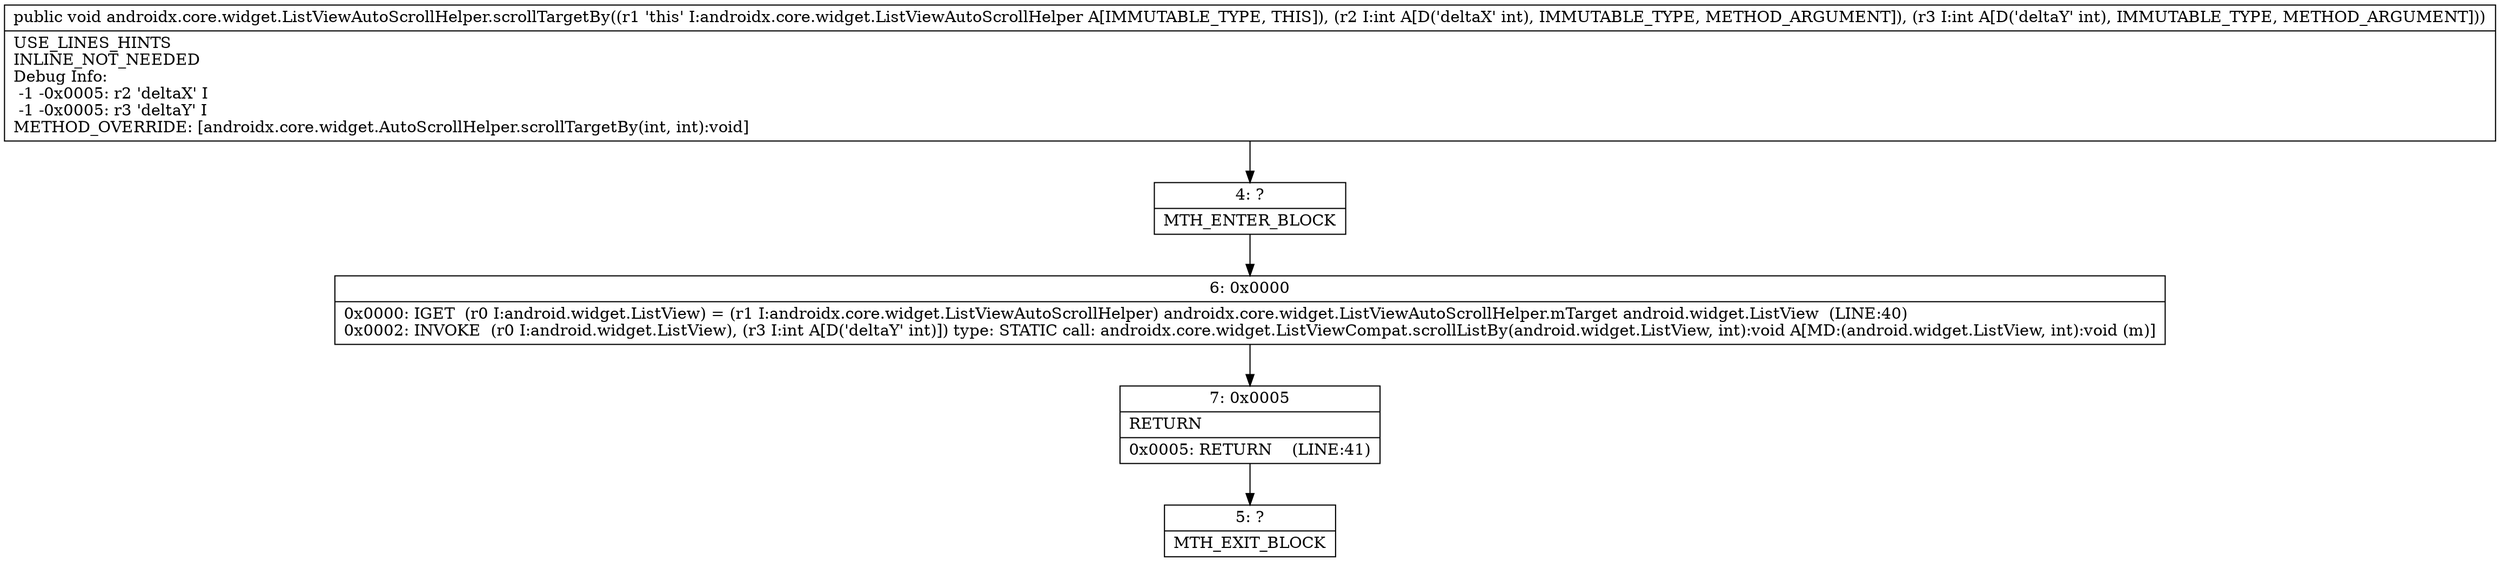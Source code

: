 digraph "CFG forandroidx.core.widget.ListViewAutoScrollHelper.scrollTargetBy(II)V" {
Node_4 [shape=record,label="{4\:\ ?|MTH_ENTER_BLOCK\l}"];
Node_6 [shape=record,label="{6\:\ 0x0000|0x0000: IGET  (r0 I:android.widget.ListView) = (r1 I:androidx.core.widget.ListViewAutoScrollHelper) androidx.core.widget.ListViewAutoScrollHelper.mTarget android.widget.ListView  (LINE:40)\l0x0002: INVOKE  (r0 I:android.widget.ListView), (r3 I:int A[D('deltaY' int)]) type: STATIC call: androidx.core.widget.ListViewCompat.scrollListBy(android.widget.ListView, int):void A[MD:(android.widget.ListView, int):void (m)]\l}"];
Node_7 [shape=record,label="{7\:\ 0x0005|RETURN\l|0x0005: RETURN    (LINE:41)\l}"];
Node_5 [shape=record,label="{5\:\ ?|MTH_EXIT_BLOCK\l}"];
MethodNode[shape=record,label="{public void androidx.core.widget.ListViewAutoScrollHelper.scrollTargetBy((r1 'this' I:androidx.core.widget.ListViewAutoScrollHelper A[IMMUTABLE_TYPE, THIS]), (r2 I:int A[D('deltaX' int), IMMUTABLE_TYPE, METHOD_ARGUMENT]), (r3 I:int A[D('deltaY' int), IMMUTABLE_TYPE, METHOD_ARGUMENT]))  | USE_LINES_HINTS\lINLINE_NOT_NEEDED\lDebug Info:\l  \-1 \-0x0005: r2 'deltaX' I\l  \-1 \-0x0005: r3 'deltaY' I\lMETHOD_OVERRIDE: [androidx.core.widget.AutoScrollHelper.scrollTargetBy(int, int):void]\l}"];
MethodNode -> Node_4;Node_4 -> Node_6;
Node_6 -> Node_7;
Node_7 -> Node_5;
}

